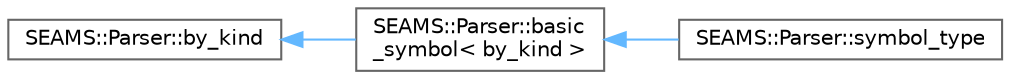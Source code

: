 digraph "Graphical Class Hierarchy"
{
 // LATEX_PDF_SIZE
  bgcolor="transparent";
  edge [fontname=Helvetica,fontsize=10,labelfontname=Helvetica,labelfontsize=10];
  node [fontname=Helvetica,fontsize=10,shape=box,height=0.2,width=0.4];
  rankdir="LR";
  Node0 [id="Node000000",label="SEAMS::Parser::by_kind",height=0.2,width=0.4,color="grey40", fillcolor="white", style="filled",URL="$structSEAMS_1_1Parser_1_1by__kind.html",tooltip="Type access provider for token (enum) based symbols."];
  Node0 -> Node1 [id="edge7_Node000000_Node000001",dir="back",color="steelblue1",style="solid",tooltip=" "];
  Node1 [id="Node000001",label="SEAMS::Parser::basic\l_symbol\< by_kind \>",height=0.2,width=0.4,color="grey40", fillcolor="white", style="filled",URL="$structSEAMS_1_1Parser_1_1basic__symbol.html",tooltip=" "];
  Node1 -> Node2 [id="edge8_Node000001_Node000002",dir="back",color="steelblue1",style="solid",tooltip=" "];
  Node2 [id="Node000002",label="SEAMS::Parser::symbol_type",height=0.2,width=0.4,color="grey40", fillcolor="white", style="filled",URL="$structSEAMS_1_1Parser_1_1symbol__type.html",tooltip="\"External\" symbols: returned by the scanner."];
}
